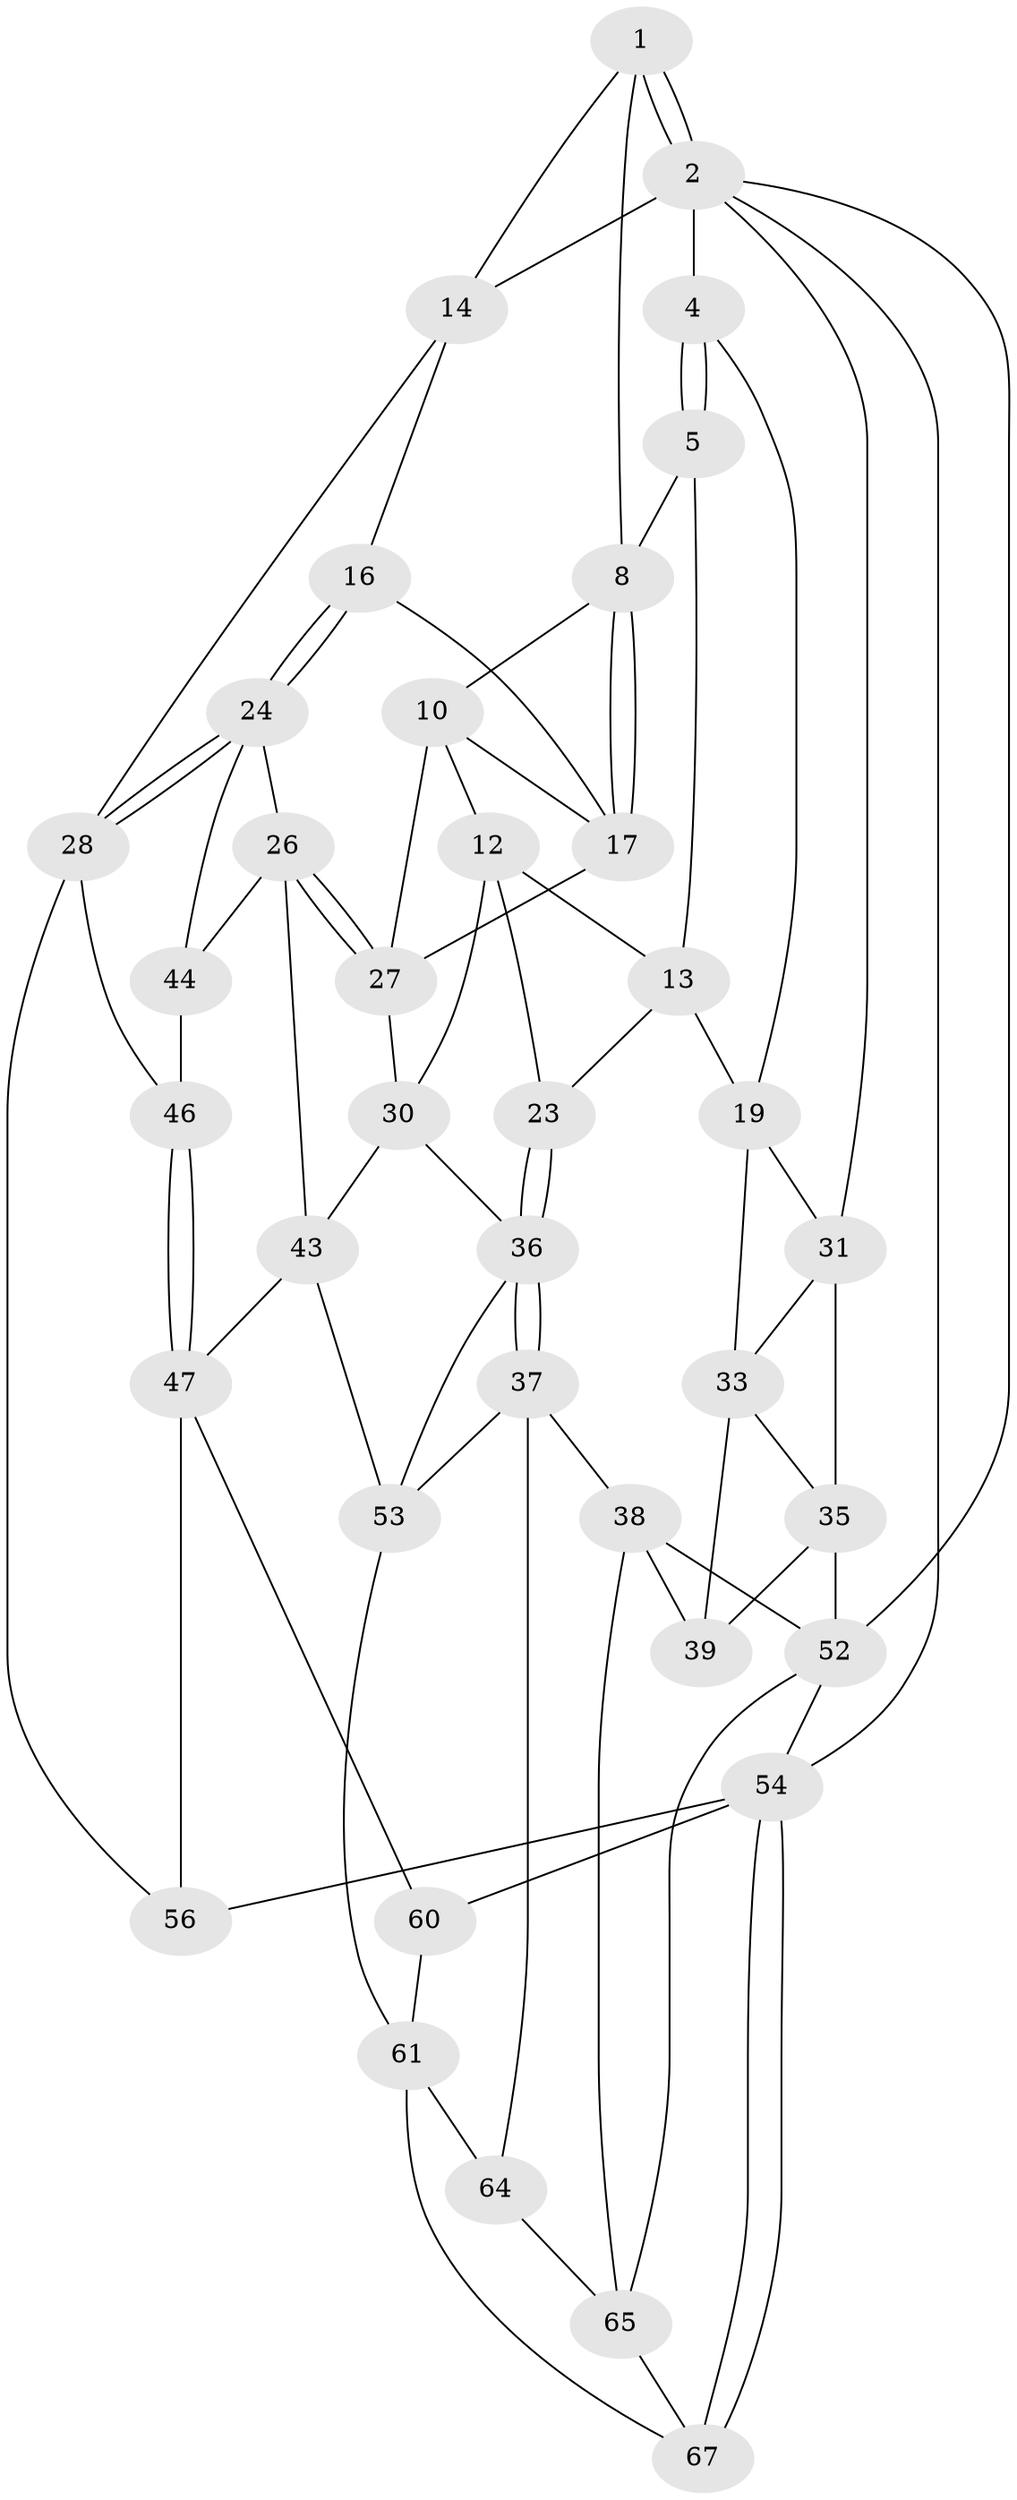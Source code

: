 // Generated by graph-tools (version 1.1) at 2025/24/03/03/25 07:24:33]
// undirected, 38 vertices, 82 edges
graph export_dot {
graph [start="1"]
  node [color=gray90,style=filled];
  1 [pos="+0.6171466164437837+0",super="+7"];
  2 [pos="+1+0",super="+3"];
  4 [pos="+0.010718363148248684+0"];
  5 [pos="+0.3414099373763101+0",super="+6"];
  8 [pos="+0.7092859211142101+0.17479738572677075",super="+9"];
  10 [pos="+0.6135661488905523+0.21926565465119752",super="+11"];
  12 [pos="+0.512395362511258+0.25011911474719145",super="+22"];
  13 [pos="+0.4208810515198787+0.17595362775778703",super="+18"];
  14 [pos="+0.8157081098380523+0.12212247493350147",super="+15"];
  16 [pos="+0.8723777780519975+0.24564383632726675"];
  17 [pos="+0.7871104045446865+0.2831704054518121",super="+21"];
  19 [pos="+0.2569839603818598+0.32637106709657143",super="+20"];
  23 [pos="+0.3277960235124077+0.41567847777122785"];
  24 [pos="+1+0.367430726701269",super="+25"];
  26 [pos="+0.7455692398521097+0.44875731077578",super="+42"];
  27 [pos="+0.7369968315710604+0.435072388130087",super="+29"];
  28 [pos="+1+0.3675512982472272",super="+50"];
  30 [pos="+0.5677749621134526+0.41452527108041587",super="+40"];
  31 [pos="+0.03886083395745731+0.34982692113496927",super="+32"];
  33 [pos="+0.11758646390890624+0.41518139654997255",super="+34"];
  35 [pos="+0+0.46692032489342694",super="+51"];
  36 [pos="+0.34443726279017023+0.5779574057141005",super="+41"];
  37 [pos="+0.33157958606645194+0.6003745511100045",super="+59"];
  38 [pos="+0.25066184971951905+0.6323071786580977",super="+62"];
  39 [pos="+0.21195407188596288+0.6175839860579058"];
  43 [pos="+0.6838897702751365+0.5478503156933527",super="+48"];
  44 [pos="+0.8771302380656172+0.5692363615326711",super="+45"];
  46 [pos="+0.838368296056555+0.6546270070844736",super="+49"];
  47 [pos="+0.7942360577339231+0.7196805303716779",super="+57"];
  52 [pos="+0+1",super="+63"];
  53 [pos="+0.6387723211784332+0.7166286196872366",super="+58"];
  54 [pos="+1+1",super="+55"];
  56 [pos="+1+0.7973166177793037"];
  60 [pos="+0.7937721798160662+0.854225458001974"];
  61 [pos="+0.7038861328761306+0.9302366434314322",super="+66"];
  64 [pos="+0.45971858599873233+0.841440342881724"];
  65 [pos="+0.4291471510389434+0.8840334739512754",super="+68"];
  67 [pos="+0.6989640730495107+1"];
  1 -- 2;
  1 -- 2;
  1 -- 8;
  1 -- 14;
  2 -- 54;
  2 -- 4;
  2 -- 52;
  2 -- 31;
  2 -- 14;
  4 -- 5;
  4 -- 5;
  4 -- 19;
  5 -- 13;
  5 -- 8;
  8 -- 17;
  8 -- 17;
  8 -- 10;
  10 -- 17;
  10 -- 27;
  10 -- 12;
  12 -- 13;
  12 -- 30;
  12 -- 23;
  13 -- 19;
  13 -- 23;
  14 -- 16;
  14 -- 28;
  16 -- 17;
  16 -- 24;
  16 -- 24;
  17 -- 27;
  19 -- 33;
  19 -- 31;
  23 -- 36;
  23 -- 36;
  24 -- 28;
  24 -- 28;
  24 -- 26;
  24 -- 44;
  26 -- 27;
  26 -- 27;
  26 -- 43;
  26 -- 44;
  27 -- 30;
  28 -- 56;
  28 -- 46;
  30 -- 43;
  30 -- 36;
  31 -- 33;
  31 -- 35;
  33 -- 35;
  33 -- 39;
  35 -- 52;
  35 -- 39;
  36 -- 37;
  36 -- 37;
  36 -- 53;
  37 -- 38;
  37 -- 64;
  37 -- 53;
  38 -- 39;
  38 -- 65;
  38 -- 52;
  43 -- 53;
  43 -- 47;
  44 -- 46 [weight=2];
  46 -- 47;
  46 -- 47;
  47 -- 56;
  47 -- 60;
  52 -- 54;
  52 -- 65;
  53 -- 61;
  54 -- 67;
  54 -- 67;
  54 -- 56;
  54 -- 60;
  60 -- 61;
  61 -- 64;
  61 -- 67;
  64 -- 65;
  65 -- 67;
}
